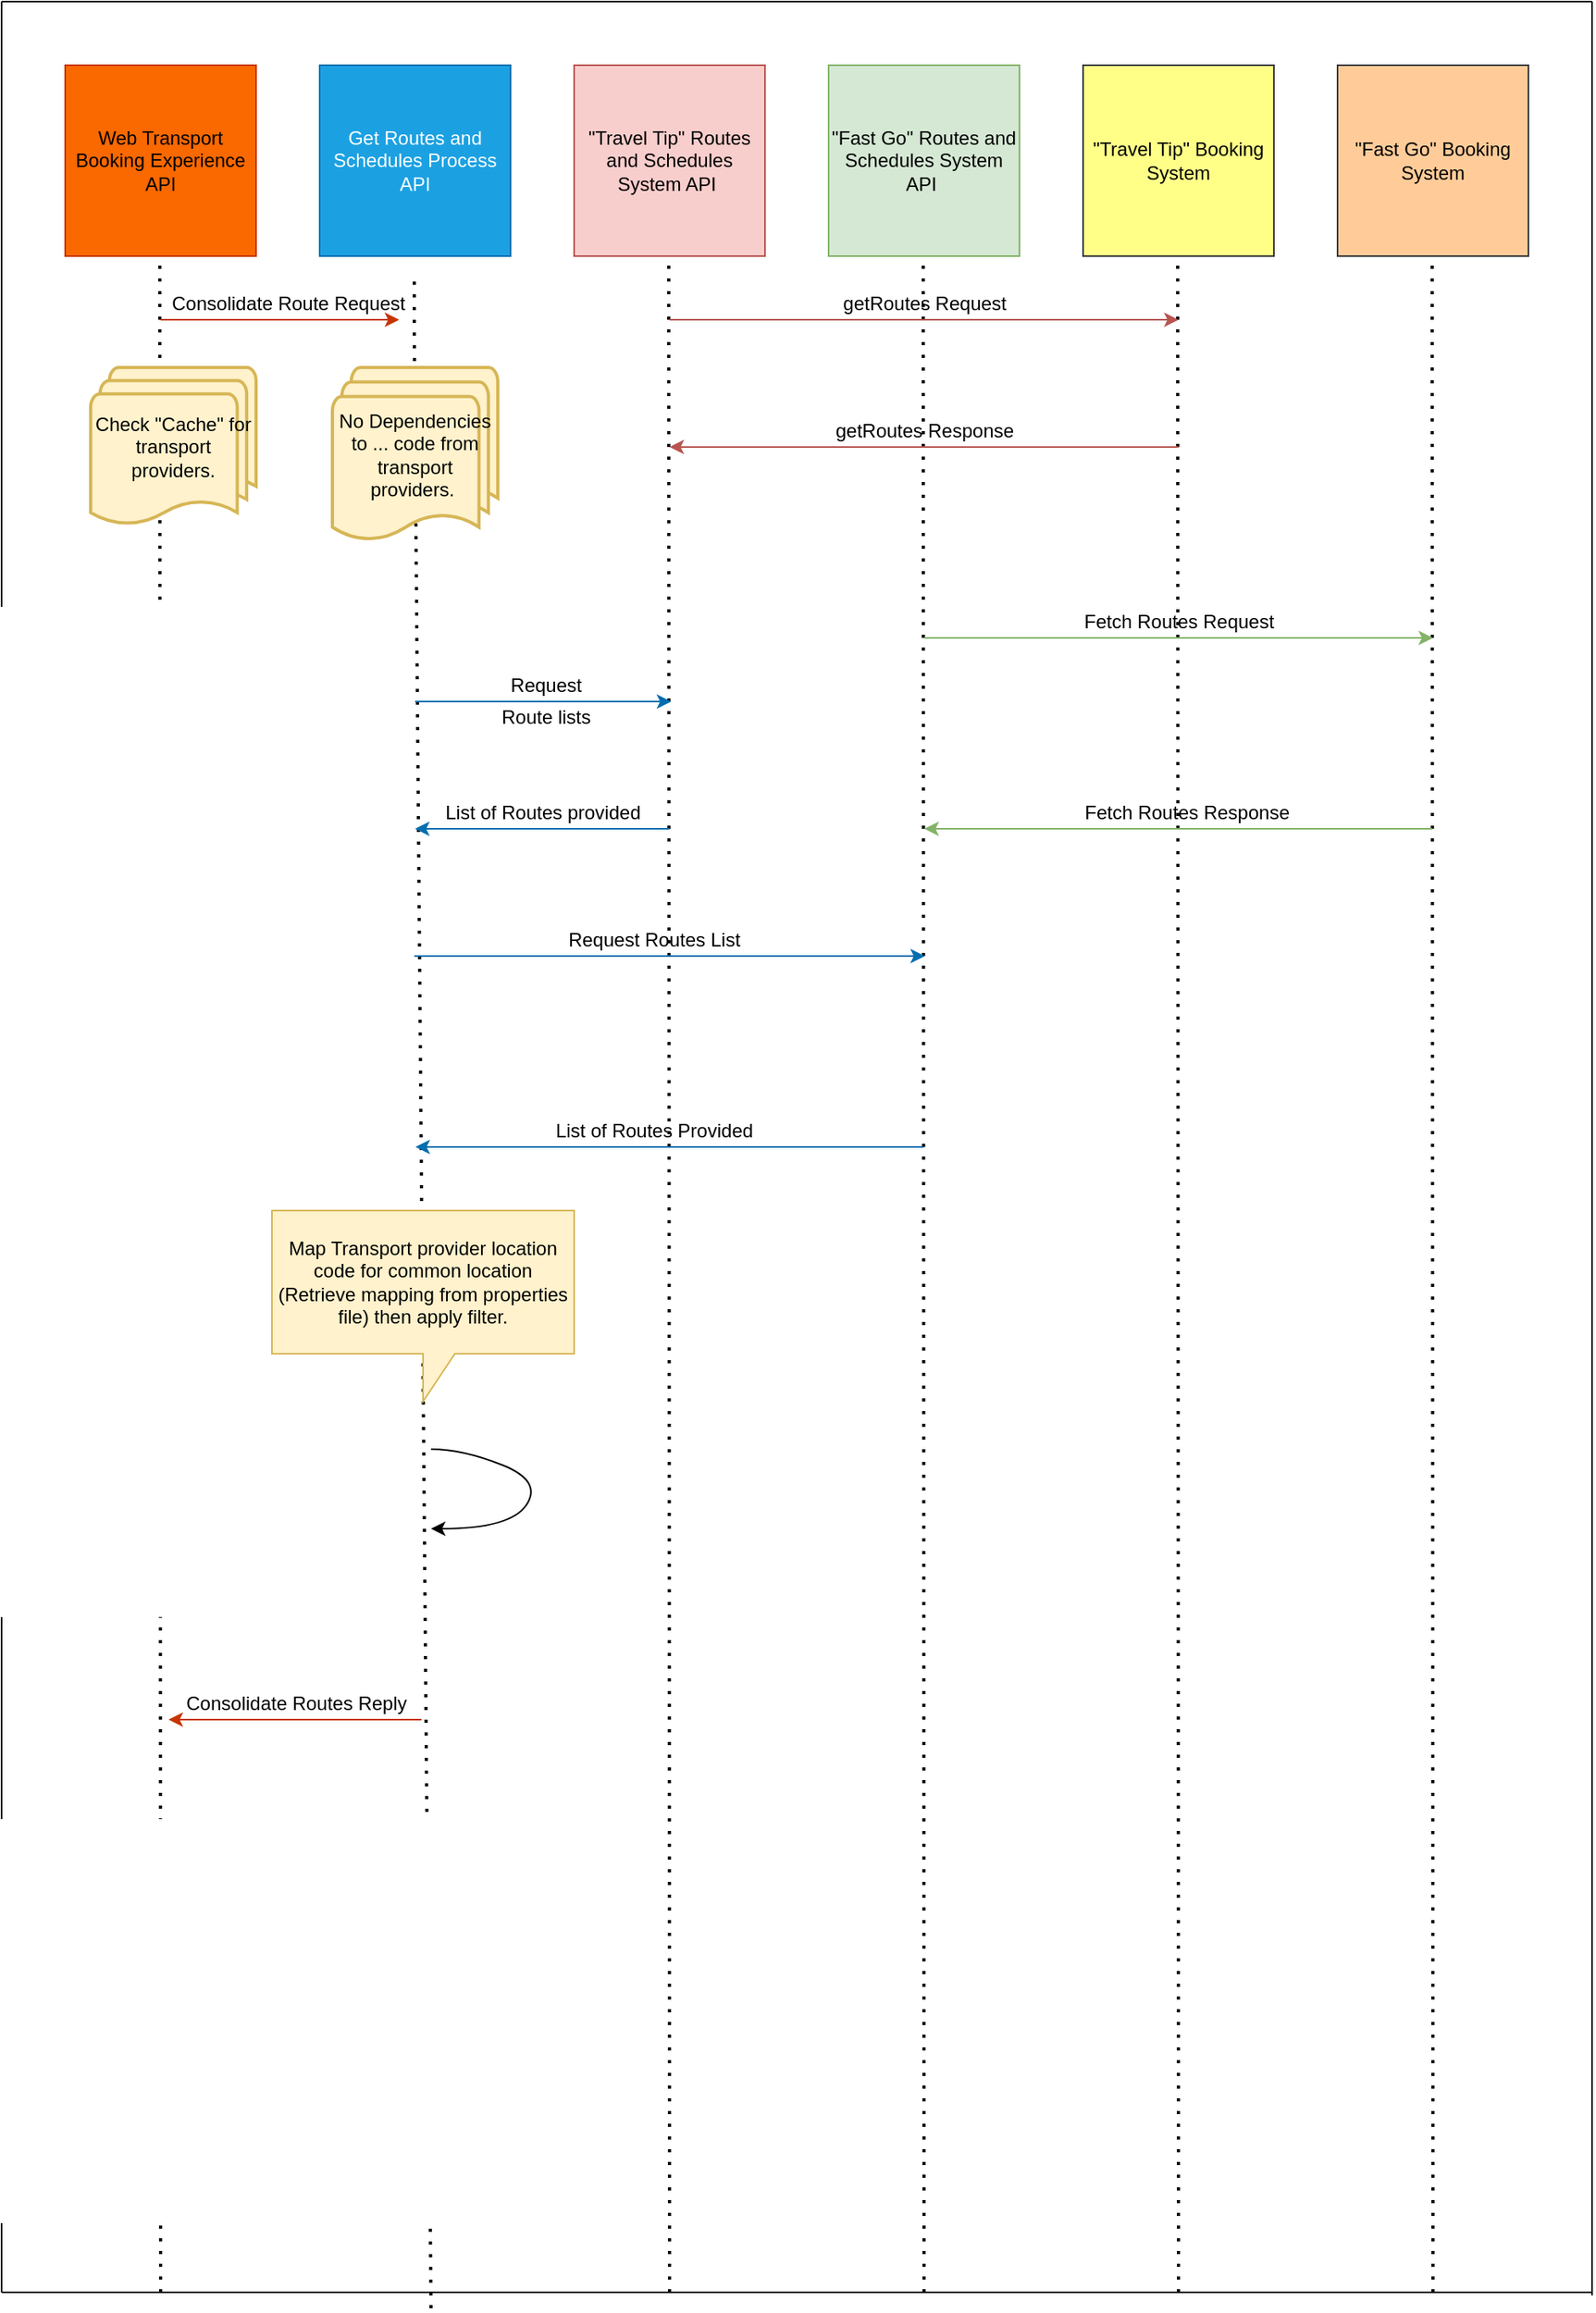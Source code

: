 <mxfile version="15.7.0" type="github">
  <diagram id="aWT0DO6NEqe1KrQBJNWQ" name="Page-1">
    <mxGraphModel dx="1694" dy="1160" grid="1" gridSize="10" guides="1" tooltips="1" connect="1" arrows="1" fold="1" page="1" pageScale="1" pageWidth="827" pageHeight="1169" math="0" shadow="0">
      <root>
        <mxCell id="0" />
        <mxCell id="1" parent="0" />
        <mxCell id="piQ0pNW8FSRzQy8db6SX-44" value="" style="endArrow=none;html=1;rounded=0;" edge="1" parent="1">
          <mxGeometry width="50" height="50" relative="1" as="geometry">
            <mxPoint x="80" y="1480" as="sourcePoint" />
            <mxPoint x="80" y="40" as="targetPoint" />
          </mxGeometry>
        </mxCell>
        <mxCell id="piQ0pNW8FSRzQy8db6SX-45" value="" style="endArrow=none;html=1;rounded=0;" edge="1" parent="1">
          <mxGeometry width="50" height="50" relative="1" as="geometry">
            <mxPoint x="80" y="1480.003" as="sourcePoint" />
            <mxPoint x="1080" y="1480" as="targetPoint" />
          </mxGeometry>
        </mxCell>
        <mxCell id="piQ0pNW8FSRzQy8db6SX-47" value="" style="endArrow=none;html=1;rounded=0;" edge="1" parent="1">
          <mxGeometry width="50" height="50" relative="1" as="geometry">
            <mxPoint x="1080" y="1482" as="sourcePoint" />
            <mxPoint x="1080" y="40" as="targetPoint" />
          </mxGeometry>
        </mxCell>
        <mxCell id="piQ0pNW8FSRzQy8db6SX-48" value="" style="endArrow=none;html=1;rounded=0;" edge="1" parent="1">
          <mxGeometry width="50" height="50" relative="1" as="geometry">
            <mxPoint x="80" y="40.003" as="sourcePoint" />
            <mxPoint x="1080" y="40" as="targetPoint" />
          </mxGeometry>
        </mxCell>
        <mxCell id="piQ0pNW8FSRzQy8db6SX-49" value="Web Transport Booking Experience API" style="whiteSpace=wrap;html=1;aspect=fixed;fillColor=#fa6800;fontColor=#000000;strokeColor=#C73500;" vertex="1" parent="1">
          <mxGeometry x="120" y="80" width="120" height="120" as="geometry" />
        </mxCell>
        <mxCell id="piQ0pNW8FSRzQy8db6SX-50" value="Get Routes and Schedules Process API" style="whiteSpace=wrap;html=1;aspect=fixed;fillColor=#1ba1e2;fontColor=#ffffff;strokeColor=#006EAF;" vertex="1" parent="1">
          <mxGeometry x="280" y="80" width="120" height="120" as="geometry" />
        </mxCell>
        <mxCell id="piQ0pNW8FSRzQy8db6SX-51" value="&quot;Travel Tip&quot; Booking System" style="whiteSpace=wrap;html=1;aspect=fixed;fillColor=#ffff88;strokeColor=#36393d;" vertex="1" parent="1">
          <mxGeometry x="760" y="80" width="120" height="120" as="geometry" />
        </mxCell>
        <mxCell id="piQ0pNW8FSRzQy8db6SX-52" value="&lt;span&gt;&quot;Fast Go&quot; Booking System&lt;/span&gt;" style="whiteSpace=wrap;html=1;aspect=fixed;fillColor=#ffcc99;strokeColor=#36393d;" vertex="1" parent="1">
          <mxGeometry x="920" y="80" width="120" height="120" as="geometry" />
        </mxCell>
        <mxCell id="piQ0pNW8FSRzQy8db6SX-53" value="&lt;span&gt;&quot;Fast Go&quot; Routes and Schedules System API&amp;nbsp;&lt;/span&gt;" style="whiteSpace=wrap;html=1;aspect=fixed;fillColor=#d5e8d4;strokeColor=#82b366;" vertex="1" parent="1">
          <mxGeometry x="600" y="80" width="120" height="120" as="geometry" />
        </mxCell>
        <mxCell id="piQ0pNW8FSRzQy8db6SX-54" value="&quot;Travel Tip&quot; Routes and Schedules System API&amp;nbsp;" style="whiteSpace=wrap;html=1;aspect=fixed;fillColor=#f8cecc;strokeColor=#b85450;" vertex="1" parent="1">
          <mxGeometry x="440" y="80" width="120" height="120" as="geometry" />
        </mxCell>
        <mxCell id="piQ0pNW8FSRzQy8db6SX-55" value="" style="endArrow=none;dashed=1;html=1;dashPattern=1 3;strokeWidth=2;rounded=0;" edge="1" parent="1">
          <mxGeometry width="50" height="50" relative="1" as="geometry">
            <mxPoint x="180" y="1480" as="sourcePoint" />
            <mxPoint x="179.5" y="200" as="targetPoint" />
            <Array as="points">
              <mxPoint x="179.5" y="240" />
            </Array>
          </mxGeometry>
        </mxCell>
        <mxCell id="piQ0pNW8FSRzQy8db6SX-56" value="" style="endArrow=none;dashed=1;html=1;dashPattern=1 3;strokeWidth=2;rounded=0;" edge="1" parent="1">
          <mxGeometry width="50" height="50" relative="1" as="geometry">
            <mxPoint x="350" y="1490" as="sourcePoint" />
            <mxPoint x="339.5" y="210" as="targetPoint" />
            <Array as="points">
              <mxPoint x="339.5" y="250" />
            </Array>
          </mxGeometry>
        </mxCell>
        <mxCell id="piQ0pNW8FSRzQy8db6SX-57" value="" style="endArrow=none;dashed=1;html=1;dashPattern=1 3;strokeWidth=2;rounded=0;" edge="1" parent="1">
          <mxGeometry width="50" height="50" relative="1" as="geometry">
            <mxPoint x="500" y="1480" as="sourcePoint" />
            <mxPoint x="499.5" y="200" as="targetPoint" />
            <Array as="points">
              <mxPoint x="499.5" y="240" />
            </Array>
          </mxGeometry>
        </mxCell>
        <mxCell id="piQ0pNW8FSRzQy8db6SX-58" value="" style="endArrow=none;dashed=1;html=1;dashPattern=1 3;strokeWidth=2;rounded=0;" edge="1" parent="1">
          <mxGeometry width="50" height="50" relative="1" as="geometry">
            <mxPoint x="660" y="1480" as="sourcePoint" />
            <mxPoint x="659.5" y="200" as="targetPoint" />
            <Array as="points">
              <mxPoint x="659.5" y="240" />
            </Array>
          </mxGeometry>
        </mxCell>
        <mxCell id="piQ0pNW8FSRzQy8db6SX-59" value="" style="endArrow=none;dashed=1;html=1;dashPattern=1 3;strokeWidth=2;rounded=0;" edge="1" parent="1">
          <mxGeometry width="50" height="50" relative="1" as="geometry">
            <mxPoint x="820" y="1480" as="sourcePoint" />
            <mxPoint x="819.5" y="200" as="targetPoint" />
            <Array as="points">
              <mxPoint x="819.5" y="240" />
            </Array>
          </mxGeometry>
        </mxCell>
        <mxCell id="piQ0pNW8FSRzQy8db6SX-60" value="" style="endArrow=none;dashed=1;html=1;dashPattern=1 3;strokeWidth=2;rounded=0;" edge="1" parent="1">
          <mxGeometry width="50" height="50" relative="1" as="geometry">
            <mxPoint x="980" y="1480" as="sourcePoint" />
            <mxPoint x="979.5" y="200" as="targetPoint" />
            <Array as="points">
              <mxPoint x="979.5" y="240" />
            </Array>
          </mxGeometry>
        </mxCell>
        <mxCell id="piQ0pNW8FSRzQy8db6SX-61" value="" style="endArrow=classic;html=1;rounded=0;fillColor=#fa6800;strokeColor=#C73500;" edge="1" parent="1">
          <mxGeometry relative="1" as="geometry">
            <mxPoint x="180" y="240" as="sourcePoint" />
            <mxPoint x="330" y="240" as="targetPoint" />
          </mxGeometry>
        </mxCell>
        <mxCell id="piQ0pNW8FSRzQy8db6SX-63" value="" style="endArrow=classic;html=1;rounded=0;fillColor=#f8cecc;strokeColor=#b85450;" edge="1" parent="1">
          <mxGeometry relative="1" as="geometry">
            <mxPoint x="820" y="320" as="sourcePoint" />
            <mxPoint x="500" y="320" as="targetPoint" />
          </mxGeometry>
        </mxCell>
        <mxCell id="piQ0pNW8FSRzQy8db6SX-65" value="" style="endArrow=classic;html=1;rounded=0;fillColor=#f8cecc;strokeColor=#b85450;" edge="1" parent="1">
          <mxGeometry relative="1" as="geometry">
            <mxPoint x="500" y="240" as="sourcePoint" />
            <mxPoint x="820" y="240" as="targetPoint" />
          </mxGeometry>
        </mxCell>
        <mxCell id="piQ0pNW8FSRzQy8db6SX-67" value="" style="endArrow=classic;html=1;rounded=0;fillColor=#1ba1e2;strokeColor=#006EAF;" edge="1" parent="1">
          <mxGeometry relative="1" as="geometry">
            <mxPoint x="339.5" y="640" as="sourcePoint" />
            <mxPoint x="660.5" y="640" as="targetPoint" />
            <Array as="points" />
          </mxGeometry>
        </mxCell>
        <mxCell id="piQ0pNW8FSRzQy8db6SX-69" value="" style="endArrow=classic;html=1;rounded=0;fillColor=#1ba1e2;strokeColor=#006EAF;" edge="1" parent="1">
          <mxGeometry relative="1" as="geometry">
            <mxPoint x="500" y="560" as="sourcePoint" />
            <mxPoint x="340" y="560" as="targetPoint" />
            <Array as="points">
              <mxPoint x="410" y="560" />
            </Array>
          </mxGeometry>
        </mxCell>
        <mxCell id="piQ0pNW8FSRzQy8db6SX-71" value="" style="endArrow=classic;html=1;rounded=0;fillColor=#fa6800;strokeColor=#C73500;" edge="1" parent="1">
          <mxGeometry relative="1" as="geometry">
            <mxPoint x="344" y="1120" as="sourcePoint" />
            <mxPoint x="185" y="1120" as="targetPoint" />
          </mxGeometry>
        </mxCell>
        <mxCell id="piQ0pNW8FSRzQy8db6SX-73" value="" style="endArrow=classic;html=1;rounded=0;fillColor=#1ba1e2;strokeColor=#006EAF;" edge="1" parent="1">
          <mxGeometry relative="1" as="geometry">
            <mxPoint x="340" y="480" as="sourcePoint" />
            <mxPoint x="501" y="480" as="targetPoint" />
          </mxGeometry>
        </mxCell>
        <mxCell id="piQ0pNW8FSRzQy8db6SX-75" value="" style="endArrow=classic;html=1;rounded=0;fillColor=#1ba1e2;strokeColor=#006EAF;" edge="1" parent="1">
          <mxGeometry relative="1" as="geometry">
            <mxPoint x="659.75" y="760" as="sourcePoint" />
            <mxPoint x="340.25" y="760" as="targetPoint" />
          </mxGeometry>
        </mxCell>
        <mxCell id="piQ0pNW8FSRzQy8db6SX-77" value="" style="endArrow=classic;html=1;rounded=0;fillColor=#d5e8d4;strokeColor=#82b366;" edge="1" parent="1">
          <mxGeometry relative="1" as="geometry">
            <mxPoint x="660" y="440" as="sourcePoint" />
            <mxPoint x="980" y="440" as="targetPoint" />
          </mxGeometry>
        </mxCell>
        <mxCell id="piQ0pNW8FSRzQy8db6SX-81" value="" style="endArrow=classic;html=1;rounded=0;fillColor=#d5e8d4;strokeColor=#82b366;" edge="1" parent="1">
          <mxGeometry relative="1" as="geometry">
            <mxPoint x="979.75" y="560" as="sourcePoint" />
            <mxPoint x="660.25" y="560" as="targetPoint" />
          </mxGeometry>
        </mxCell>
        <mxCell id="piQ0pNW8FSRzQy8db6SX-84" value="&lt;div style=&quot;line-height: 1.17&quot;&gt;Consolidate Route Request&lt;/div&gt;" style="text;html=1;align=center;verticalAlign=middle;resizable=0;points=[];autosize=1;strokeColor=none;fillColor=none;" vertex="1" parent="1">
          <mxGeometry x="180" y="220" width="160" height="20" as="geometry" />
        </mxCell>
        <mxCell id="piQ0pNW8FSRzQy8db6SX-88" value="&lt;span&gt;Check &quot;Cache&quot; for transport providers.&lt;/span&gt;" style="strokeWidth=2;html=1;shape=mxgraph.flowchart.multi-document;whiteSpace=wrap;align=center;fillColor=#fff2cc;strokeColor=#d6b656;" vertex="1" parent="1">
          <mxGeometry x="136" y="270" width="104" height="100" as="geometry" />
        </mxCell>
        <mxCell id="piQ0pNW8FSRzQy8db6SX-89" value="No Dependencies to ... code from transport providers.&amp;nbsp;" style="strokeWidth=2;html=1;shape=mxgraph.flowchart.multi-document;whiteSpace=wrap;align=center;fillColor=#fff2cc;strokeColor=#d6b656;" vertex="1" parent="1">
          <mxGeometry x="288" y="270" width="104" height="110" as="geometry" />
        </mxCell>
        <mxCell id="piQ0pNW8FSRzQy8db6SX-90" value="Request" style="text;html=1;align=center;verticalAlign=middle;resizable=0;points=[];autosize=1;strokeColor=none;fillColor=none;" vertex="1" parent="1">
          <mxGeometry x="392" y="460" width="60" height="20" as="geometry" />
        </mxCell>
        <mxCell id="piQ0pNW8FSRzQy8db6SX-91" value="Route lists" style="text;html=1;align=center;verticalAlign=middle;resizable=0;points=[];autosize=1;strokeColor=none;fillColor=none;" vertex="1" parent="1">
          <mxGeometry x="387" y="480" width="70" height="20" as="geometry" />
        </mxCell>
        <mxCell id="piQ0pNW8FSRzQy8db6SX-92" value="List of Routes provided" style="text;html=1;align=center;verticalAlign=middle;resizable=0;points=[];autosize=1;strokeColor=none;fillColor=none;" vertex="1" parent="1">
          <mxGeometry x="350" y="540" width="140" height="20" as="geometry" />
        </mxCell>
        <mxCell id="piQ0pNW8FSRzQy8db6SX-93" value="Request Routes List" style="text;html=1;align=center;verticalAlign=middle;resizable=0;points=[];autosize=1;strokeColor=none;fillColor=none;" vertex="1" parent="1">
          <mxGeometry x="430" y="620" width="120" height="20" as="geometry" />
        </mxCell>
        <mxCell id="piQ0pNW8FSRzQy8db6SX-94" value="List of Routes Provided" style="text;html=1;align=center;verticalAlign=middle;resizable=0;points=[];autosize=1;strokeColor=none;fillColor=none;" vertex="1" parent="1">
          <mxGeometry x="420" y="740" width="140" height="20" as="geometry" />
        </mxCell>
        <mxCell id="piQ0pNW8FSRzQy8db6SX-95" value="getRoutes Request" style="text;html=1;align=center;verticalAlign=middle;resizable=0;points=[];autosize=1;strokeColor=none;fillColor=none;" vertex="1" parent="1">
          <mxGeometry x="600" y="220" width="120" height="20" as="geometry" />
        </mxCell>
        <mxCell id="piQ0pNW8FSRzQy8db6SX-96" value="getRoutes Response" style="text;html=1;align=center;verticalAlign=middle;resizable=0;points=[];autosize=1;strokeColor=none;fillColor=none;" vertex="1" parent="1">
          <mxGeometry x="595" y="300" width="130" height="20" as="geometry" />
        </mxCell>
        <mxCell id="piQ0pNW8FSRzQy8db6SX-97" value="Fetch Routes Request" style="text;html=1;align=center;verticalAlign=middle;resizable=0;points=[];autosize=1;strokeColor=none;fillColor=none;" vertex="1" parent="1">
          <mxGeometry x="755" y="420" width="130" height="20" as="geometry" />
        </mxCell>
        <mxCell id="piQ0pNW8FSRzQy8db6SX-98" value="Fetch Routes Response" style="text;html=1;align=center;verticalAlign=middle;resizable=0;points=[];autosize=1;strokeColor=none;fillColor=none;" vertex="1" parent="1">
          <mxGeometry x="755" y="540" width="140" height="20" as="geometry" />
        </mxCell>
        <mxCell id="piQ0pNW8FSRzQy8db6SX-103" value="" style="curved=1;endArrow=classic;html=1;rounded=0;" edge="1" parent="1">
          <mxGeometry width="50" height="50" relative="1" as="geometry">
            <mxPoint x="350" y="950" as="sourcePoint" />
            <mxPoint x="350" y="1000" as="targetPoint" />
            <Array as="points">
              <mxPoint x="370" y="950" />
              <mxPoint x="420" y="970" />
              <mxPoint x="400" y="1000" />
            </Array>
          </mxGeometry>
        </mxCell>
        <mxCell id="piQ0pNW8FSRzQy8db6SX-104" value="Map Transport provider location code for common location (Retrieve mapping from properties file) then apply filter." style="shape=callout;whiteSpace=wrap;html=1;perimeter=calloutPerimeter;align=center;fillColor=#fff2cc;strokeColor=#d6b656;" vertex="1" parent="1">
          <mxGeometry x="250" y="800" width="190" height="120" as="geometry" />
        </mxCell>
        <mxCell id="piQ0pNW8FSRzQy8db6SX-105" value="Consolidate Routes Reply" style="text;html=1;align=center;verticalAlign=middle;resizable=0;points=[];autosize=1;strokeColor=none;fillColor=none;" vertex="1" parent="1">
          <mxGeometry x="190" y="1100" width="150" height="20" as="geometry" />
        </mxCell>
      </root>
    </mxGraphModel>
  </diagram>
</mxfile>
